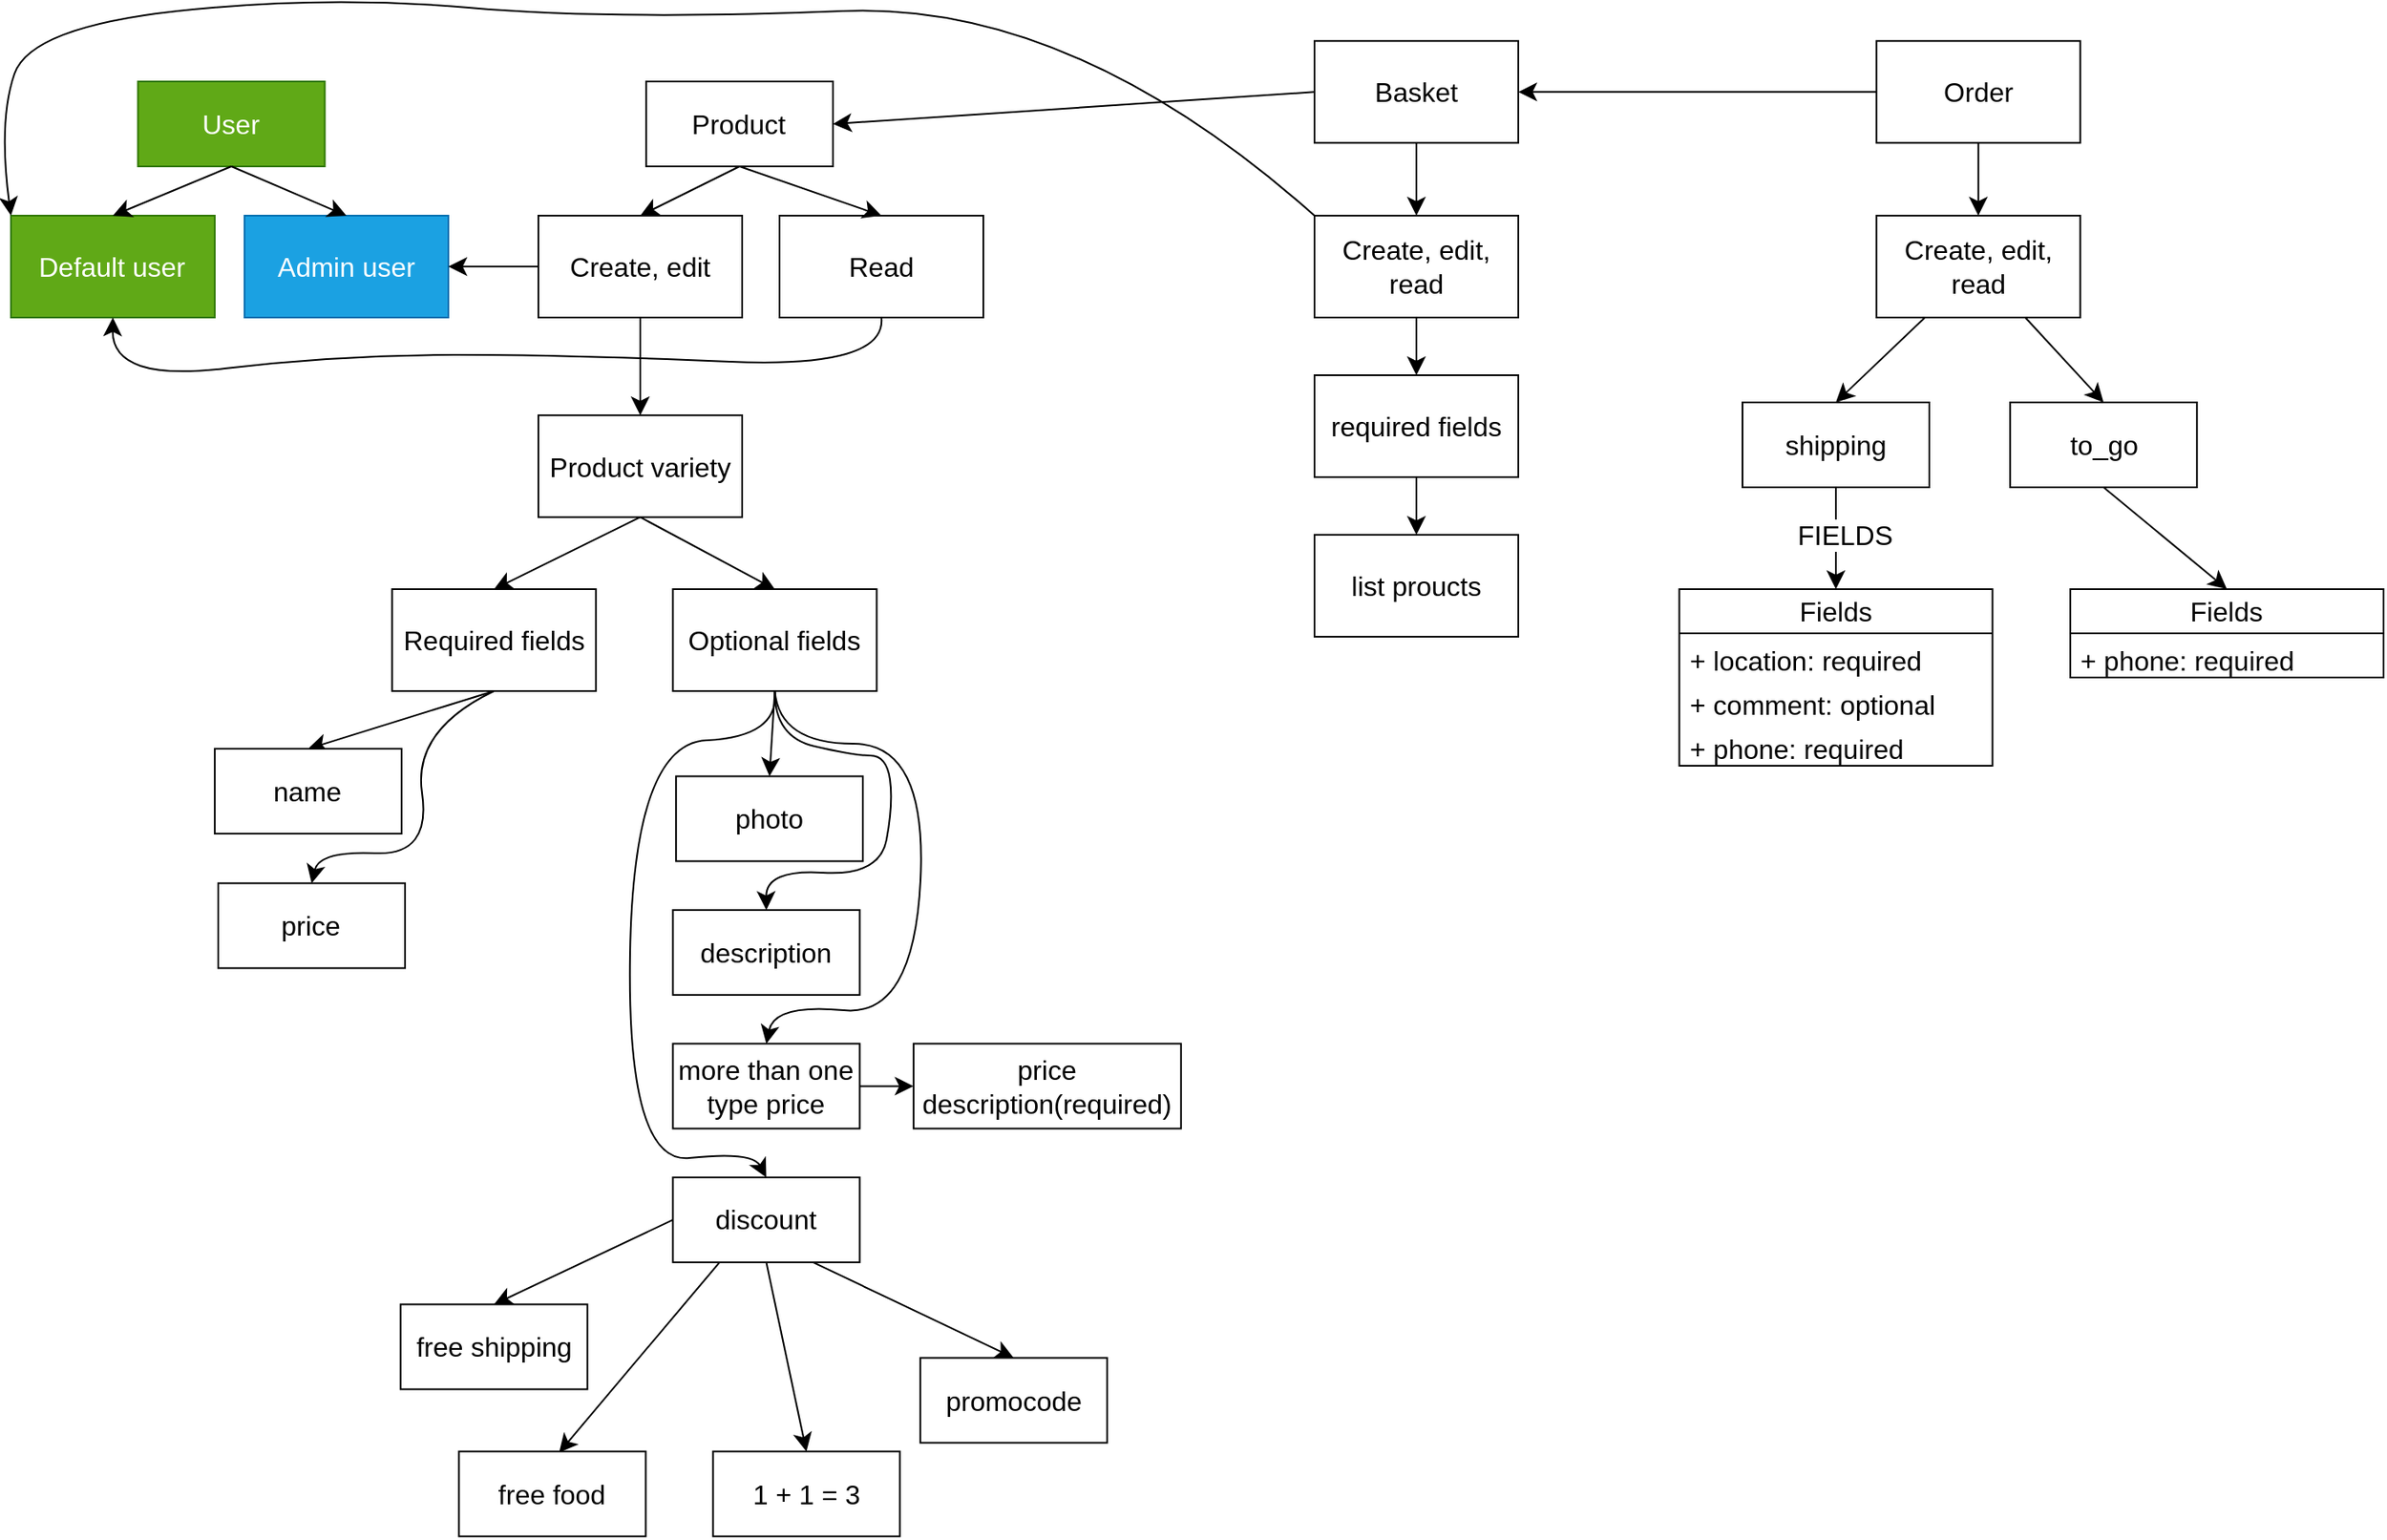<mxfile version="21.7.2" type="github">
  <diagram name="Страница — 1" id="2kAOOVgiXVAEId-HnfGU">
    <mxGraphModel dx="1493" dy="1082" grid="1" gridSize="3.937" guides="1" tooltips="1" connect="1" arrows="1" fold="1" page="0" pageScale="1" pageWidth="827" pageHeight="1169" math="0" shadow="0">
      <root>
        <mxCell id="0" />
        <mxCell id="1" parent="0" />
        <mxCell id="MvSRgmjmEU01SDQ68-oU-24" value="User" style="html=1;whiteSpace=wrap;fontSize=16;fillColor=#60a917;strokeColor=#2D7600;fontColor=#ffffff;" vertex="1" parent="1">
          <mxGeometry x="-15.75" y="-110" width="110" height="50" as="geometry" />
        </mxCell>
        <mxCell id="MvSRgmjmEU01SDQ68-oU-38" style="edgeStyle=none;curved=1;rounded=0;orthogonalLoop=1;jettySize=auto;html=1;entryX=0.5;entryY=0;entryDx=0;entryDy=0;fontSize=12;startSize=8;endSize=8;exitX=0.5;exitY=1;exitDx=0;exitDy=0;" edge="1" parent="1" source="MvSRgmjmEU01SDQ68-oU-30" target="MvSRgmjmEU01SDQ68-oU-37">
          <mxGeometry relative="1" as="geometry">
            <mxPoint x="339" y="-47" as="sourcePoint" />
          </mxGeometry>
        </mxCell>
        <mxCell id="MvSRgmjmEU01SDQ68-oU-25" value="Product" style="html=1;whiteSpace=wrap;fontSize=16;" vertex="1" parent="1">
          <mxGeometry x="283.46" y="-110" width="110" height="50" as="geometry" />
        </mxCell>
        <mxCell id="MvSRgmjmEU01SDQ68-oU-26" value="Default user" style="rounded=0;whiteSpace=wrap;html=1;fontSize=16;fillColor=#60a917;fontColor=#ffffff;strokeColor=#2D7600;" vertex="1" parent="1">
          <mxGeometry x="-90.55" y="-31" width="120" height="60" as="geometry" />
        </mxCell>
        <mxCell id="MvSRgmjmEU01SDQ68-oU-27" value="Admin user" style="rounded=0;whiteSpace=wrap;html=1;fontSize=16;fillColor=#1ba1e2;fontColor=#ffffff;strokeColor=#006EAF;" vertex="1" parent="1">
          <mxGeometry x="47" y="-31" width="120" height="60" as="geometry" />
        </mxCell>
        <mxCell id="MvSRgmjmEU01SDQ68-oU-28" value="" style="endArrow=classic;html=1;rounded=0;fontSize=12;startSize=8;endSize=8;curved=1;exitX=0.5;exitY=1;exitDx=0;exitDy=0;entryX=0.5;entryY=0;entryDx=0;entryDy=0;" edge="1" parent="1" source="MvSRgmjmEU01SDQ68-oU-24" target="MvSRgmjmEU01SDQ68-oU-26">
          <mxGeometry width="50" height="50" relative="1" as="geometry">
            <mxPoint x="-83" y="-25" as="sourcePoint" />
            <mxPoint x="-33" y="-75" as="targetPoint" />
          </mxGeometry>
        </mxCell>
        <mxCell id="MvSRgmjmEU01SDQ68-oU-29" value="" style="endArrow=classic;html=1;rounded=0;fontSize=12;startSize=8;endSize=8;curved=1;exitX=0.5;exitY=1;exitDx=0;exitDy=0;entryX=0.5;entryY=0;entryDx=0;entryDy=0;" edge="1" parent="1" source="MvSRgmjmEU01SDQ68-oU-24" target="MvSRgmjmEU01SDQ68-oU-27">
          <mxGeometry width="50" height="50" relative="1" as="geometry">
            <mxPoint x="42.937" y="-56.063" as="sourcePoint" />
            <mxPoint x="-27.063" y="-27.063" as="targetPoint" />
          </mxGeometry>
        </mxCell>
        <mxCell id="MvSRgmjmEU01SDQ68-oU-35" style="edgeStyle=none;curved=1;rounded=0;orthogonalLoop=1;jettySize=auto;html=1;entryX=1;entryY=0.5;entryDx=0;entryDy=0;fontSize=12;startSize=8;endSize=8;" edge="1" parent="1" source="MvSRgmjmEU01SDQ68-oU-30" target="MvSRgmjmEU01SDQ68-oU-27">
          <mxGeometry relative="1" as="geometry" />
        </mxCell>
        <mxCell id="MvSRgmjmEU01SDQ68-oU-30" value="Create, edit" style="rounded=0;whiteSpace=wrap;html=1;fontSize=16;" vertex="1" parent="1">
          <mxGeometry x="220" y="-31" width="120" height="60" as="geometry" />
        </mxCell>
        <mxCell id="MvSRgmjmEU01SDQ68-oU-31" value="" style="endArrow=classic;html=1;rounded=0;fontSize=12;startSize=8;endSize=8;curved=1;exitX=0.5;exitY=1;exitDx=0;exitDy=0;entryX=0.5;entryY=0;entryDx=0;entryDy=0;" edge="1" parent="1" source="MvSRgmjmEU01SDQ68-oU-25" target="MvSRgmjmEU01SDQ68-oU-30">
          <mxGeometry width="50" height="50" relative="1" as="geometry">
            <mxPoint x="232" y="38" as="sourcePoint" />
            <mxPoint x="282" y="-12" as="targetPoint" />
          </mxGeometry>
        </mxCell>
        <mxCell id="MvSRgmjmEU01SDQ68-oU-36" style="edgeStyle=none;curved=1;rounded=0;orthogonalLoop=1;jettySize=auto;html=1;entryX=0.5;entryY=1;entryDx=0;entryDy=0;fontSize=12;startSize=8;endSize=8;exitX=0.5;exitY=1;exitDx=0;exitDy=0;" edge="1" parent="1" source="MvSRgmjmEU01SDQ68-oU-32" target="MvSRgmjmEU01SDQ68-oU-26">
          <mxGeometry relative="1" as="geometry">
            <mxPoint x="400.42" y="70.867" as="sourcePoint" />
            <mxPoint x="7.87" y="96.89" as="targetPoint" />
            <Array as="points">
              <mxPoint x="425" y="59" />
              <mxPoint x="240" y="51" />
              <mxPoint x="102" y="51" />
              <mxPoint x="-31" y="67" />
            </Array>
          </mxGeometry>
        </mxCell>
        <mxCell id="MvSRgmjmEU01SDQ68-oU-32" value="Read" style="rounded=0;whiteSpace=wrap;html=1;fontSize=16;" vertex="1" parent="1">
          <mxGeometry x="362" y="-31" width="120" height="60" as="geometry" />
        </mxCell>
        <mxCell id="MvSRgmjmEU01SDQ68-oU-33" value="" style="endArrow=classic;html=1;rounded=0;fontSize=12;startSize=8;endSize=8;curved=1;exitX=0.5;exitY=1;exitDx=0;exitDy=0;entryX=0.5;entryY=0;entryDx=0;entryDy=0;" edge="1" parent="1" source="MvSRgmjmEU01SDQ68-oU-25" target="MvSRgmjmEU01SDQ68-oU-32">
          <mxGeometry width="50" height="50" relative="1" as="geometry">
            <mxPoint x="341.937" y="-56.063" as="sourcePoint" />
            <mxPoint x="283.937" y="-27.063" as="targetPoint" />
          </mxGeometry>
        </mxCell>
        <mxCell id="MvSRgmjmEU01SDQ68-oU-43" style="edgeStyle=none;curved=1;rounded=0;orthogonalLoop=1;jettySize=auto;html=1;entryX=0.5;entryY=0;entryDx=0;entryDy=0;fontSize=12;startSize=8;endSize=8;exitX=0.5;exitY=1;exitDx=0;exitDy=0;" edge="1" parent="1" source="MvSRgmjmEU01SDQ68-oU-37" target="MvSRgmjmEU01SDQ68-oU-40">
          <mxGeometry relative="1" as="geometry" />
        </mxCell>
        <mxCell id="MvSRgmjmEU01SDQ68-oU-44" style="edgeStyle=none;curved=1;rounded=0;orthogonalLoop=1;jettySize=auto;html=1;entryX=0.5;entryY=0;entryDx=0;entryDy=0;fontSize=12;startSize=8;endSize=8;exitX=0.5;exitY=1;exitDx=0;exitDy=0;" edge="1" parent="1" source="MvSRgmjmEU01SDQ68-oU-37" target="MvSRgmjmEU01SDQ68-oU-41">
          <mxGeometry relative="1" as="geometry" />
        </mxCell>
        <mxCell id="MvSRgmjmEU01SDQ68-oU-37" value="Product&amp;nbsp;variety" style="rounded=0;whiteSpace=wrap;html=1;fontSize=16;" vertex="1" parent="1">
          <mxGeometry x="220" y="86.61" width="120" height="60" as="geometry" />
        </mxCell>
        <mxCell id="MvSRgmjmEU01SDQ68-oU-47" style="edgeStyle=none;curved=1;rounded=0;orthogonalLoop=1;jettySize=auto;html=1;entryX=0.5;entryY=0;entryDx=0;entryDy=0;fontSize=12;startSize=8;endSize=8;exitX=0.5;exitY=1;exitDx=0;exitDy=0;" edge="1" parent="1" source="MvSRgmjmEU01SDQ68-oU-40" target="MvSRgmjmEU01SDQ68-oU-46">
          <mxGeometry relative="1" as="geometry" />
        </mxCell>
        <mxCell id="MvSRgmjmEU01SDQ68-oU-51" style="edgeStyle=none;curved=1;rounded=0;orthogonalLoop=1;jettySize=auto;html=1;entryX=0.5;entryY=0;entryDx=0;entryDy=0;fontSize=12;startSize=8;endSize=8;exitX=0.5;exitY=1;exitDx=0;exitDy=0;" edge="1" parent="1" source="MvSRgmjmEU01SDQ68-oU-40" target="MvSRgmjmEU01SDQ68-oU-50">
          <mxGeometry relative="1" as="geometry">
            <Array as="points">
              <mxPoint x="146" y="272" />
              <mxPoint x="157" y="346" />
              <mxPoint x="91" y="343" />
            </Array>
          </mxGeometry>
        </mxCell>
        <mxCell id="MvSRgmjmEU01SDQ68-oU-40" value="Required fields" style="rounded=0;whiteSpace=wrap;html=1;fontSize=16;" vertex="1" parent="1">
          <mxGeometry x="133.86" y="189" width="120" height="60" as="geometry" />
        </mxCell>
        <mxCell id="MvSRgmjmEU01SDQ68-oU-49" style="edgeStyle=none;curved=1;rounded=0;orthogonalLoop=1;jettySize=auto;html=1;fontSize=12;startSize=8;endSize=8;entryX=0.5;entryY=0;entryDx=0;entryDy=0;exitX=0.5;exitY=1;exitDx=0;exitDy=0;" edge="1" parent="1" source="MvSRgmjmEU01SDQ68-oU-41" target="MvSRgmjmEU01SDQ68-oU-52">
          <mxGeometry relative="1" as="geometry">
            <mxPoint x="433.075" y="283" as="targetPoint" />
          </mxGeometry>
        </mxCell>
        <mxCell id="MvSRgmjmEU01SDQ68-oU-58" style="edgeStyle=none;curved=1;rounded=0;orthogonalLoop=1;jettySize=auto;html=1;entryX=0.5;entryY=0;entryDx=0;entryDy=0;fontSize=12;startSize=8;endSize=8;exitX=0.5;exitY=1;exitDx=0;exitDy=0;" edge="1" parent="1" source="MvSRgmjmEU01SDQ68-oU-41" target="MvSRgmjmEU01SDQ68-oU-53">
          <mxGeometry relative="1" as="geometry">
            <Array as="points">
              <mxPoint x="359" y="276" />
              <mxPoint x="406" y="287" />
              <mxPoint x="425" y="287" />
              <mxPoint x="429" y="315" />
              <mxPoint x="421" y="358" />
              <mxPoint x="354" y="354" />
            </Array>
          </mxGeometry>
        </mxCell>
        <mxCell id="MvSRgmjmEU01SDQ68-oU-60" style="edgeStyle=none;curved=1;rounded=0;orthogonalLoop=1;jettySize=auto;html=1;fontSize=12;startSize=8;endSize=8;entryX=0.5;entryY=0;entryDx=0;entryDy=0;exitX=0.5;exitY=1;exitDx=0;exitDy=0;" edge="1" parent="1" source="MvSRgmjmEU01SDQ68-oU-41" target="MvSRgmjmEU01SDQ68-oU-54">
          <mxGeometry relative="1" as="geometry">
            <Array as="points">
              <mxPoint x="362" y="280" />
              <mxPoint x="449" y="280" />
              <mxPoint x="441" y="441" />
              <mxPoint x="359" y="433" />
            </Array>
          </mxGeometry>
        </mxCell>
        <mxCell id="MvSRgmjmEU01SDQ68-oU-62" style="edgeStyle=none;curved=1;rounded=0;orthogonalLoop=1;jettySize=auto;html=1;entryX=0.5;entryY=0;entryDx=0;entryDy=0;fontSize=12;startSize=8;endSize=8;exitX=0.5;exitY=1;exitDx=0;exitDy=0;" edge="1" parent="1" source="MvSRgmjmEU01SDQ68-oU-41" target="MvSRgmjmEU01SDQ68-oU-57">
          <mxGeometry relative="1" as="geometry">
            <Array as="points">
              <mxPoint x="362" y="276" />
              <mxPoint x="276" y="280" />
              <mxPoint x="272" y="528" />
              <mxPoint x="346" y="520" />
            </Array>
          </mxGeometry>
        </mxCell>
        <mxCell id="MvSRgmjmEU01SDQ68-oU-41" value="Optional fields" style="rounded=0;whiteSpace=wrap;html=1;fontSize=16;" vertex="1" parent="1">
          <mxGeometry x="299.217" y="188.997" width="120" height="60" as="geometry" />
        </mxCell>
        <mxCell id="MvSRgmjmEU01SDQ68-oU-46" value="name" style="html=1;whiteSpace=wrap;fontSize=16;" vertex="1" parent="1">
          <mxGeometry x="29.45" y="283" width="110" height="50" as="geometry" />
        </mxCell>
        <mxCell id="MvSRgmjmEU01SDQ68-oU-50" value="price" style="html=1;whiteSpace=wrap;fontSize=16;" vertex="1" parent="1">
          <mxGeometry x="31.497" y="362.207" width="110" height="50" as="geometry" />
        </mxCell>
        <mxCell id="MvSRgmjmEU01SDQ68-oU-52" value="photo" style="html=1;whiteSpace=wrap;fontSize=16;" vertex="1" parent="1">
          <mxGeometry x="301.077" y="299.217" width="110" height="50" as="geometry" />
        </mxCell>
        <mxCell id="MvSRgmjmEU01SDQ68-oU-53" value="description" style="html=1;whiteSpace=wrap;fontSize=16;" vertex="1" parent="1">
          <mxGeometry x="299.224" y="377.954" width="110" height="50" as="geometry" />
        </mxCell>
        <mxCell id="MvSRgmjmEU01SDQ68-oU-56" style="edgeStyle=none;curved=1;rounded=0;orthogonalLoop=1;jettySize=auto;html=1;entryX=0;entryY=0.5;entryDx=0;entryDy=0;fontSize=12;startSize=8;endSize=8;exitX=1;exitY=0.5;exitDx=0;exitDy=0;" edge="1" parent="1" source="MvSRgmjmEU01SDQ68-oU-54" target="MvSRgmjmEU01SDQ68-oU-55">
          <mxGeometry relative="1" as="geometry">
            <mxPoint x="405.22" y="480.26" as="sourcePoint" />
          </mxGeometry>
        </mxCell>
        <mxCell id="MvSRgmjmEU01SDQ68-oU-54" value="more than one type price" style="html=1;whiteSpace=wrap;fontSize=16;" vertex="1" parent="1">
          <mxGeometry x="299.221" y="456.691" width="110" height="50" as="geometry" />
        </mxCell>
        <mxCell id="MvSRgmjmEU01SDQ68-oU-55" value="price description(required)" style="html=1;whiteSpace=wrap;fontSize=16;" vertex="1" parent="1">
          <mxGeometry x="440.92" y="456.69" width="157.48" height="50" as="geometry" />
        </mxCell>
        <mxCell id="MvSRgmjmEU01SDQ68-oU-65" style="edgeStyle=none;curved=1;rounded=0;orthogonalLoop=1;jettySize=auto;html=1;entryX=0.5;entryY=0;entryDx=0;entryDy=0;fontSize=12;startSize=8;endSize=8;exitX=0;exitY=0.5;exitDx=0;exitDy=0;" edge="1" parent="1" source="MvSRgmjmEU01SDQ68-oU-57" target="MvSRgmjmEU01SDQ68-oU-63">
          <mxGeometry relative="1" as="geometry" />
        </mxCell>
        <mxCell id="MvSRgmjmEU01SDQ68-oU-66" style="edgeStyle=none;curved=1;rounded=0;orthogonalLoop=1;jettySize=auto;html=1;entryX=0.536;entryY=0.014;entryDx=0;entryDy=0;entryPerimeter=0;fontSize=12;startSize=8;endSize=8;exitX=0.25;exitY=1;exitDx=0;exitDy=0;" edge="1" parent="1" source="MvSRgmjmEU01SDQ68-oU-57" target="MvSRgmjmEU01SDQ68-oU-64">
          <mxGeometry relative="1" as="geometry" />
        </mxCell>
        <mxCell id="MvSRgmjmEU01SDQ68-oU-68" style="edgeStyle=none;curved=1;rounded=0;orthogonalLoop=1;jettySize=auto;html=1;entryX=0.5;entryY=0;entryDx=0;entryDy=0;fontSize=12;startSize=8;endSize=8;exitX=0.5;exitY=1;exitDx=0;exitDy=0;" edge="1" parent="1" source="MvSRgmjmEU01SDQ68-oU-57" target="MvSRgmjmEU01SDQ68-oU-67">
          <mxGeometry relative="1" as="geometry" />
        </mxCell>
        <mxCell id="MvSRgmjmEU01SDQ68-oU-70" style="edgeStyle=none;curved=1;rounded=0;orthogonalLoop=1;jettySize=auto;html=1;entryX=0.5;entryY=0;entryDx=0;entryDy=0;fontSize=12;startSize=8;endSize=8;exitX=0.75;exitY=1;exitDx=0;exitDy=0;" edge="1" parent="1" source="MvSRgmjmEU01SDQ68-oU-57" target="MvSRgmjmEU01SDQ68-oU-69">
          <mxGeometry relative="1" as="geometry" />
        </mxCell>
        <mxCell id="MvSRgmjmEU01SDQ68-oU-57" value="discount" style="html=1;whiteSpace=wrap;fontSize=16;" vertex="1" parent="1">
          <mxGeometry x="299.215" y="535.435" width="110" height="50" as="geometry" />
        </mxCell>
        <mxCell id="MvSRgmjmEU01SDQ68-oU-63" value="free shipping" style="html=1;whiteSpace=wrap;fontSize=16;" vertex="1" parent="1">
          <mxGeometry x="138.86" y="610.23" width="110" height="50" as="geometry" />
        </mxCell>
        <mxCell id="MvSRgmjmEU01SDQ68-oU-64" value="free food" style="html=1;whiteSpace=wrap;fontSize=16;" vertex="1" parent="1">
          <mxGeometry x="173.227" y="696.847" width="110" height="50" as="geometry" />
        </mxCell>
        <mxCell id="MvSRgmjmEU01SDQ68-oU-67" value="1 + 1 = 3" style="html=1;whiteSpace=wrap;fontSize=16;" vertex="1" parent="1">
          <mxGeometry x="322.837" y="696.847" width="110" height="50" as="geometry" />
        </mxCell>
        <mxCell id="MvSRgmjmEU01SDQ68-oU-69" value="promocode" style="html=1;whiteSpace=wrap;fontSize=16;" vertex="1" parent="1">
          <mxGeometry x="444.884" y="641.734" width="110" height="50" as="geometry" />
        </mxCell>
        <mxCell id="MvSRgmjmEU01SDQ68-oU-73" style="edgeStyle=none;curved=1;rounded=0;orthogonalLoop=1;jettySize=auto;html=1;entryX=1;entryY=0.5;entryDx=0;entryDy=0;fontSize=12;startSize=8;endSize=8;exitX=0;exitY=0.5;exitDx=0;exitDy=0;" edge="1" parent="1" source="MvSRgmjmEU01SDQ68-oU-77" target="MvSRgmjmEU01SDQ68-oU-25">
          <mxGeometry relative="1" as="geometry">
            <mxPoint x="677.11" y="-102.35" as="sourcePoint" />
          </mxGeometry>
        </mxCell>
        <mxCell id="MvSRgmjmEU01SDQ68-oU-76" style="edgeStyle=none;curved=1;rounded=0;orthogonalLoop=1;jettySize=auto;html=1;entryX=0.5;entryY=0;entryDx=0;entryDy=0;fontSize=12;startSize=8;endSize=8;exitX=0.5;exitY=1;exitDx=0;exitDy=0;" edge="1" parent="1" source="MvSRgmjmEU01SDQ68-oU-77" target="MvSRgmjmEU01SDQ68-oU-74">
          <mxGeometry relative="1" as="geometry">
            <mxPoint x="724" y="-59" as="sourcePoint" />
          </mxGeometry>
        </mxCell>
        <mxCell id="MvSRgmjmEU01SDQ68-oU-79" style="edgeStyle=none;curved=1;rounded=0;orthogonalLoop=1;jettySize=auto;html=1;entryX=0.5;entryY=0;entryDx=0;entryDy=0;fontSize=12;startSize=8;endSize=8;exitX=0.5;exitY=1;exitDx=0;exitDy=0;" edge="1" parent="1" source="MvSRgmjmEU01SDQ68-oU-74" target="MvSRgmjmEU01SDQ68-oU-78">
          <mxGeometry relative="1" as="geometry" />
        </mxCell>
        <mxCell id="MvSRgmjmEU01SDQ68-oU-86" style="edgeStyle=none;curved=1;rounded=0;orthogonalLoop=1;jettySize=auto;html=1;fontSize=12;startSize=8;endSize=8;entryX=0;entryY=0;entryDx=0;entryDy=0;exitX=0;exitY=0;exitDx=0;exitDy=0;" edge="1" parent="1" source="MvSRgmjmEU01SDQ68-oU-74" target="MvSRgmjmEU01SDQ68-oU-26">
          <mxGeometry relative="1" as="geometry">
            <mxPoint x="98.425" y="70.866" as="targetPoint" />
            <Array as="points">
              <mxPoint x="535" y="-157" />
              <mxPoint x="264" y="-146" />
              <mxPoint x="94" y="-161" />
              <mxPoint x="-79" y="-142" />
              <mxPoint x="-98" y="-87" />
            </Array>
          </mxGeometry>
        </mxCell>
        <mxCell id="MvSRgmjmEU01SDQ68-oU-74" value="Create, edit, read" style="rounded=0;whiteSpace=wrap;html=1;fontSize=16;" vertex="1" parent="1">
          <mxGeometry x="677" y="-31" width="120" height="60" as="geometry" />
        </mxCell>
        <mxCell id="MvSRgmjmEU01SDQ68-oU-77" value="Basket" style="rounded=0;whiteSpace=wrap;html=1;fontSize=16;" vertex="1" parent="1">
          <mxGeometry x="676.997" y="-133.853" width="120" height="60" as="geometry" />
        </mxCell>
        <mxCell id="MvSRgmjmEU01SDQ68-oU-85" style="edgeStyle=none;curved=1;rounded=0;orthogonalLoop=1;jettySize=auto;html=1;entryX=0.5;entryY=0;entryDx=0;entryDy=0;fontSize=12;startSize=8;endSize=8;" edge="1" parent="1" source="MvSRgmjmEU01SDQ68-oU-78" target="MvSRgmjmEU01SDQ68-oU-84">
          <mxGeometry relative="1" as="geometry" />
        </mxCell>
        <mxCell id="MvSRgmjmEU01SDQ68-oU-78" value="required fields" style="rounded=0;whiteSpace=wrap;html=1;fontSize=16;" vertex="1" parent="1">
          <mxGeometry x="677.004" y="62.994" width="120" height="60" as="geometry" />
        </mxCell>
        <mxCell id="MvSRgmjmEU01SDQ68-oU-84" value="list proucts" style="rounded=0;whiteSpace=wrap;html=1;fontSize=16;" vertex="1" parent="1">
          <mxGeometry x="677" y="157" width="120" height="60" as="geometry" />
        </mxCell>
        <mxCell id="MvSRgmjmEU01SDQ68-oU-89" style="edgeStyle=none;curved=1;rounded=0;orthogonalLoop=1;jettySize=auto;html=1;entryX=1;entryY=0.5;entryDx=0;entryDy=0;fontSize=12;startSize=8;endSize=8;exitX=0;exitY=0.5;exitDx=0;exitDy=0;" edge="1" parent="1" source="MvSRgmjmEU01SDQ68-oU-88" target="MvSRgmjmEU01SDQ68-oU-77">
          <mxGeometry relative="1" as="geometry" />
        </mxCell>
        <mxCell id="MvSRgmjmEU01SDQ68-oU-91" style="edgeStyle=none;curved=1;rounded=0;orthogonalLoop=1;jettySize=auto;html=1;entryX=0.5;entryY=0;entryDx=0;entryDy=0;fontSize=12;startSize=8;endSize=8;" edge="1" parent="1" source="MvSRgmjmEU01SDQ68-oU-88" target="MvSRgmjmEU01SDQ68-oU-90">
          <mxGeometry relative="1" as="geometry" />
        </mxCell>
        <mxCell id="MvSRgmjmEU01SDQ68-oU-88" value="Order" style="rounded=0;whiteSpace=wrap;html=1;fontSize=16;" vertex="1" parent="1">
          <mxGeometry x="1007.87" y="-133.85" width="120" height="60" as="geometry" />
        </mxCell>
        <mxCell id="MvSRgmjmEU01SDQ68-oU-93" style="edgeStyle=none;curved=1;rounded=0;orthogonalLoop=1;jettySize=auto;html=1;entryX=0.5;entryY=0;entryDx=0;entryDy=0;fontSize=12;startSize=8;endSize=8;" edge="1" parent="1" source="MvSRgmjmEU01SDQ68-oU-90" target="MvSRgmjmEU01SDQ68-oU-92">
          <mxGeometry relative="1" as="geometry" />
        </mxCell>
        <mxCell id="MvSRgmjmEU01SDQ68-oU-95" style="edgeStyle=none;curved=1;rounded=0;orthogonalLoop=1;jettySize=auto;html=1;entryX=0.5;entryY=0;entryDx=0;entryDy=0;fontSize=12;startSize=8;endSize=8;" edge="1" parent="1" source="MvSRgmjmEU01SDQ68-oU-90" target="MvSRgmjmEU01SDQ68-oU-94">
          <mxGeometry relative="1" as="geometry" />
        </mxCell>
        <mxCell id="MvSRgmjmEU01SDQ68-oU-90" value="Create, edit, read" style="rounded=0;whiteSpace=wrap;html=1;fontSize=16;" vertex="1" parent="1">
          <mxGeometry x="1007.867" y="-31.003" width="120" height="60" as="geometry" />
        </mxCell>
        <mxCell id="MvSRgmjmEU01SDQ68-oU-100" style="edgeStyle=none;curved=1;rounded=0;orthogonalLoop=1;jettySize=auto;html=1;entryX=0.5;entryY=0;entryDx=0;entryDy=0;fontSize=12;startSize=8;endSize=8;exitX=0.5;exitY=1;exitDx=0;exitDy=0;" edge="1" parent="1" source="MvSRgmjmEU01SDQ68-oU-92" target="MvSRgmjmEU01SDQ68-oU-96">
          <mxGeometry relative="1" as="geometry" />
        </mxCell>
        <mxCell id="MvSRgmjmEU01SDQ68-oU-101" value="FIELDS" style="edgeLabel;html=1;align=center;verticalAlign=middle;resizable=0;points=[];fontSize=16;" vertex="1" connectable="0" parent="MvSRgmjmEU01SDQ68-oU-100">
          <mxGeometry x="-0.088" y="5" relative="1" as="geometry">
            <mxPoint as="offset" />
          </mxGeometry>
        </mxCell>
        <mxCell id="MvSRgmjmEU01SDQ68-oU-92" value="shipping" style="html=1;whiteSpace=wrap;fontSize=16;" vertex="1" parent="1">
          <mxGeometry x="929" y="79" width="110" height="50" as="geometry" />
        </mxCell>
        <mxCell id="MvSRgmjmEU01SDQ68-oU-106" style="edgeStyle=none;curved=1;rounded=0;orthogonalLoop=1;jettySize=auto;html=1;entryX=0.5;entryY=0;entryDx=0;entryDy=0;fontSize=12;startSize=8;endSize=8;exitX=0.5;exitY=1;exitDx=0;exitDy=0;" edge="1" parent="1" source="MvSRgmjmEU01SDQ68-oU-94" target="MvSRgmjmEU01SDQ68-oU-102">
          <mxGeometry relative="1" as="geometry" />
        </mxCell>
        <mxCell id="MvSRgmjmEU01SDQ68-oU-94" value="to_go" style="html=1;whiteSpace=wrap;fontSize=16;" vertex="1" parent="1">
          <mxGeometry x="1086.617" y="78.997" width="110" height="50" as="geometry" />
        </mxCell>
        <mxCell id="MvSRgmjmEU01SDQ68-oU-96" value="Fields" style="swimlane;fontStyle=0;childLayout=stackLayout;horizontal=1;startSize=26;fillColor=none;horizontalStack=0;resizeParent=1;resizeParentMax=0;resizeLast=0;collapsible=1;marginBottom=0;whiteSpace=wrap;html=1;fontSize=16;" vertex="1" parent="1">
          <mxGeometry x="891.79" y="189" width="184.42" height="104" as="geometry" />
        </mxCell>
        <mxCell id="MvSRgmjmEU01SDQ68-oU-97" value="+ location: required" style="text;strokeColor=none;fillColor=none;align=left;verticalAlign=top;spacingLeft=4;spacingRight=4;overflow=hidden;rotatable=0;points=[[0,0.5],[1,0.5]];portConstraint=eastwest;whiteSpace=wrap;html=1;fontSize=16;" vertex="1" parent="MvSRgmjmEU01SDQ68-oU-96">
          <mxGeometry y="26" width="184.42" height="26" as="geometry" />
        </mxCell>
        <mxCell id="MvSRgmjmEU01SDQ68-oU-98" value="+ comment: optional" style="text;strokeColor=none;fillColor=none;align=left;verticalAlign=top;spacingLeft=4;spacingRight=4;overflow=hidden;rotatable=0;points=[[0,0.5],[1,0.5]];portConstraint=eastwest;whiteSpace=wrap;html=1;fontSize=16;" vertex="1" parent="MvSRgmjmEU01SDQ68-oU-96">
          <mxGeometry y="52" width="184.42" height="26" as="geometry" />
        </mxCell>
        <mxCell id="MvSRgmjmEU01SDQ68-oU-99" value="+ phone: required" style="text;strokeColor=none;fillColor=none;align=left;verticalAlign=top;spacingLeft=4;spacingRight=4;overflow=hidden;rotatable=0;points=[[0,0.5],[1,0.5]];portConstraint=eastwest;whiteSpace=wrap;html=1;fontSize=16;" vertex="1" parent="MvSRgmjmEU01SDQ68-oU-96">
          <mxGeometry y="78" width="184.42" height="26" as="geometry" />
        </mxCell>
        <mxCell id="MvSRgmjmEU01SDQ68-oU-102" value="Fields" style="swimlane;fontStyle=0;childLayout=stackLayout;horizontal=1;startSize=26;fillColor=none;horizontalStack=0;resizeParent=1;resizeParentMax=0;resizeLast=0;collapsible=1;marginBottom=0;whiteSpace=wrap;html=1;fontSize=16;" vertex="1" parent="1">
          <mxGeometry x="1122.047" y="188.997" width="184.42" height="52" as="geometry" />
        </mxCell>
        <mxCell id="MvSRgmjmEU01SDQ68-oU-103" value="+ phone: required" style="text;strokeColor=none;fillColor=none;align=left;verticalAlign=top;spacingLeft=4;spacingRight=4;overflow=hidden;rotatable=0;points=[[0,0.5],[1,0.5]];portConstraint=eastwest;whiteSpace=wrap;html=1;fontSize=16;" vertex="1" parent="MvSRgmjmEU01SDQ68-oU-102">
          <mxGeometry y="26" width="184.42" height="26" as="geometry" />
        </mxCell>
      </root>
    </mxGraphModel>
  </diagram>
</mxfile>
